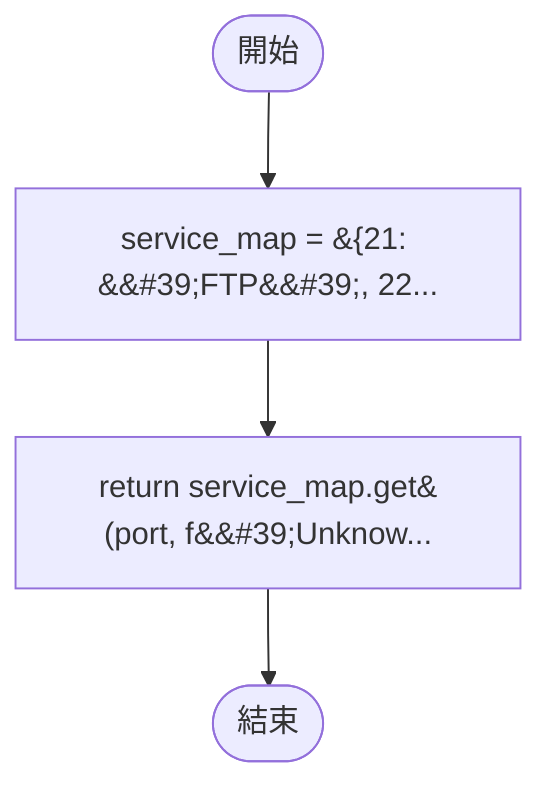 flowchart TB
    n1([開始])
    n2([結束])
    n3[service_map = &#123;21: &amp;&#35;39;FTP&amp;&#35;39;, 22...]
    n4[return service_map.get&#40;port, f&amp;&#35;39;Unknow...]
    n1 --> n3
    n3 --> n4
    n4 --> n2